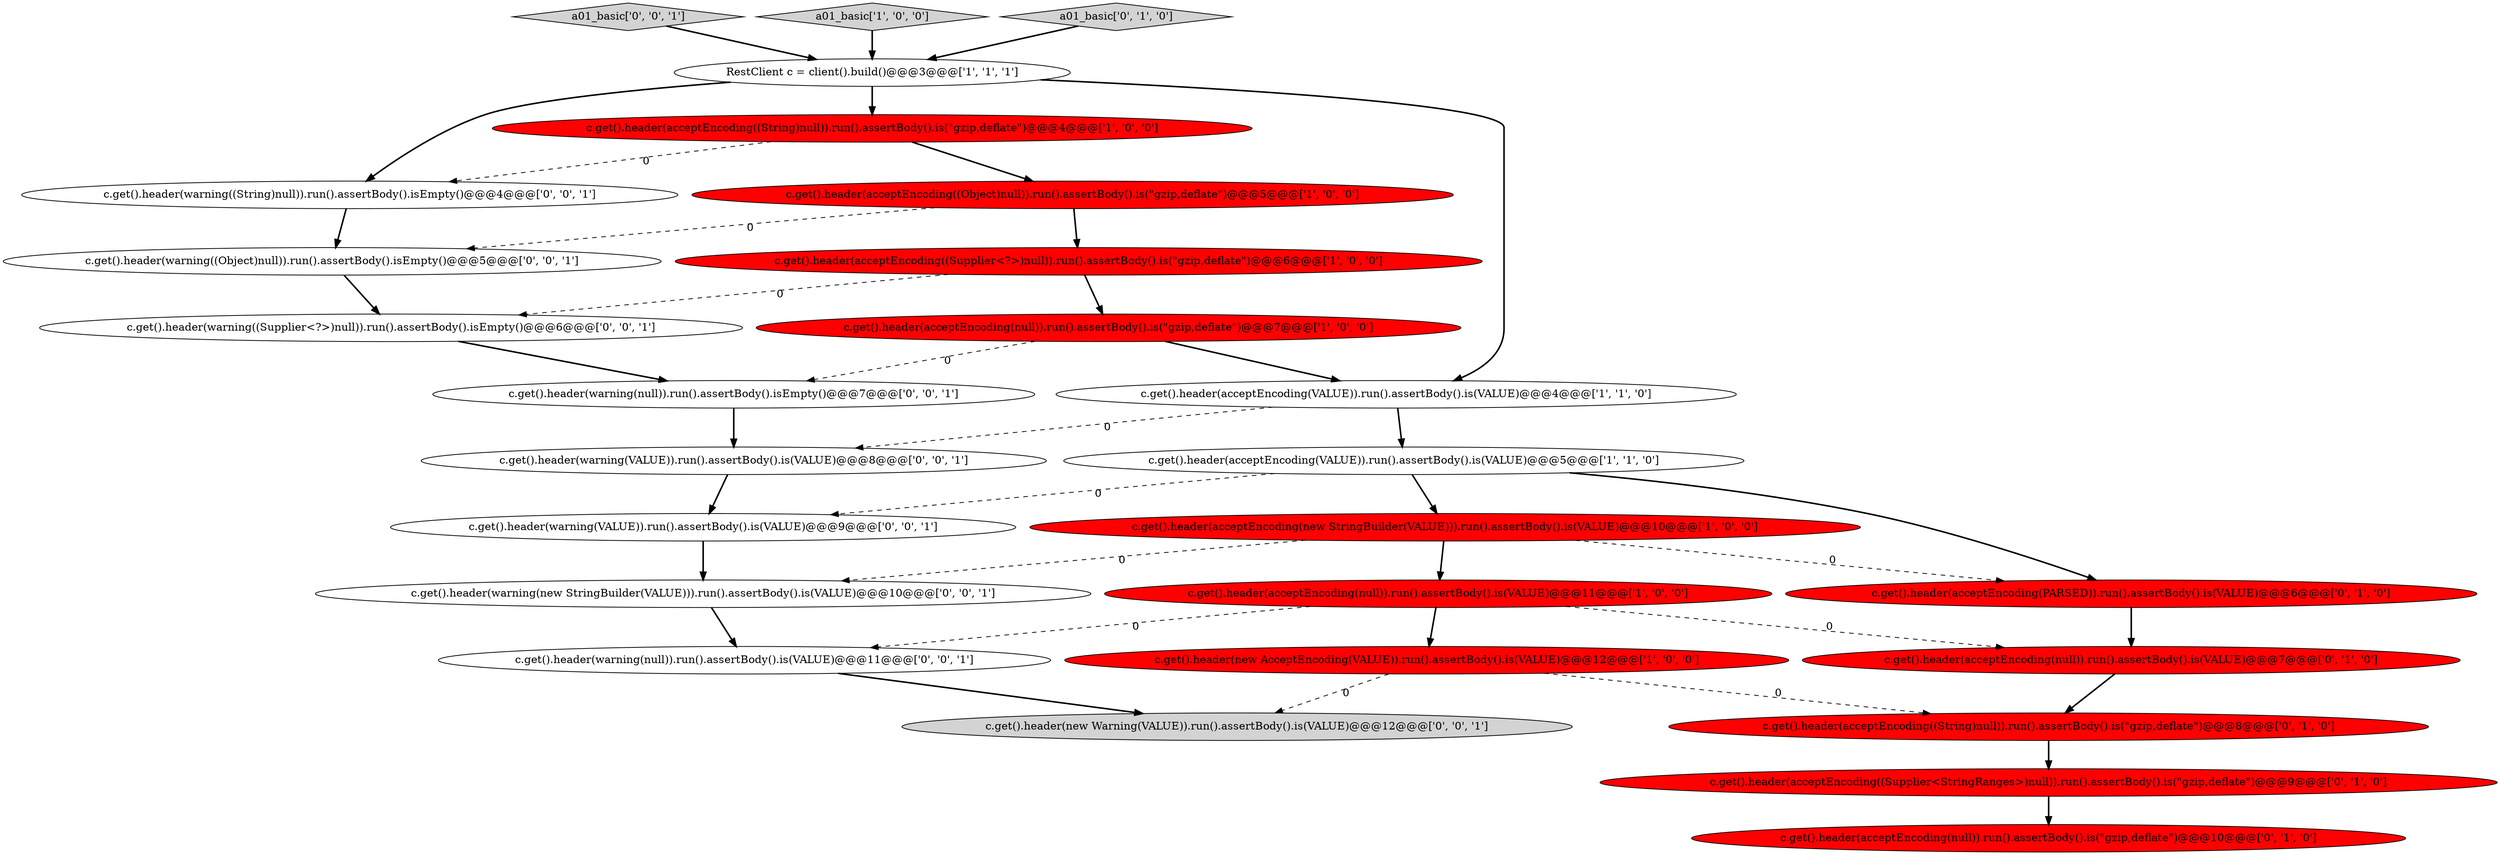 digraph {
19 [style = filled, label = "c.get().header(warning((String)null)).run().assertBody().isEmpty()@@@4@@@['0', '0', '1']", fillcolor = white, shape = ellipse image = "AAA0AAABBB3BBB"];
16 [style = filled, label = "c.get().header(acceptEncoding(null)).run().assertBody().is(\"gzip,deflate\")@@@10@@@['0', '1', '0']", fillcolor = red, shape = ellipse image = "AAA1AAABBB2BBB"];
5 [style = filled, label = "c.get().header(new AcceptEncoding(VALUE)).run().assertBody().is(VALUE)@@@12@@@['1', '0', '0']", fillcolor = red, shape = ellipse image = "AAA1AAABBB1BBB"];
18 [style = filled, label = "a01_basic['0', '0', '1']", fillcolor = lightgray, shape = diamond image = "AAA0AAABBB3BBB"];
17 [style = filled, label = "c.get().header(warning(null)).run().assertBody().isEmpty()@@@7@@@['0', '0', '1']", fillcolor = white, shape = ellipse image = "AAA0AAABBB3BBB"];
23 [style = filled, label = "c.get().header(warning(new StringBuilder(VALUE))).run().assertBody().is(VALUE)@@@10@@@['0', '0', '1']", fillcolor = white, shape = ellipse image = "AAA0AAABBB3BBB"];
0 [style = filled, label = "c.get().header(acceptEncoding((String)null)).run().assertBody().is(\"gzip,deflate\")@@@4@@@['1', '0', '0']", fillcolor = red, shape = ellipse image = "AAA1AAABBB1BBB"];
6 [style = filled, label = "c.get().header(acceptEncoding((Object)null)).run().assertBody().is(\"gzip,deflate\")@@@5@@@['1', '0', '0']", fillcolor = red, shape = ellipse image = "AAA1AAABBB1BBB"];
2 [style = filled, label = "a01_basic['1', '0', '0']", fillcolor = lightgray, shape = diamond image = "AAA0AAABBB1BBB"];
25 [style = filled, label = "c.get().header(warning((Supplier<?>)null)).run().assertBody().isEmpty()@@@6@@@['0', '0', '1']", fillcolor = white, shape = ellipse image = "AAA0AAABBB3BBB"];
7 [style = filled, label = "c.get().header(acceptEncoding(null)).run().assertBody().is(\"gzip,deflate\")@@@7@@@['1', '0', '0']", fillcolor = red, shape = ellipse image = "AAA1AAABBB1BBB"];
13 [style = filled, label = "c.get().header(acceptEncoding(null)).run().assertBody().is(VALUE)@@@7@@@['0', '1', '0']", fillcolor = red, shape = ellipse image = "AAA1AAABBB2BBB"];
4 [style = filled, label = "c.get().header(acceptEncoding(VALUE)).run().assertBody().is(VALUE)@@@5@@@['1', '1', '0']", fillcolor = white, shape = ellipse image = "AAA0AAABBB1BBB"];
8 [style = filled, label = "c.get().header(acceptEncoding(null)).run().assertBody().is(VALUE)@@@11@@@['1', '0', '0']", fillcolor = red, shape = ellipse image = "AAA1AAABBB1BBB"];
12 [style = filled, label = "c.get().header(acceptEncoding(PARSED)).run().assertBody().is(VALUE)@@@6@@@['0', '1', '0']", fillcolor = red, shape = ellipse image = "AAA1AAABBB2BBB"];
9 [style = filled, label = "RestClient c = client().build()@@@3@@@['1', '1', '1']", fillcolor = white, shape = ellipse image = "AAA0AAABBB1BBB"];
3 [style = filled, label = "c.get().header(acceptEncoding(new StringBuilder(VALUE))).run().assertBody().is(VALUE)@@@10@@@['1', '0', '0']", fillcolor = red, shape = ellipse image = "AAA1AAABBB1BBB"];
24 [style = filled, label = "c.get().header(new Warning(VALUE)).run().assertBody().is(VALUE)@@@12@@@['0', '0', '1']", fillcolor = lightgray, shape = ellipse image = "AAA0AAABBB3BBB"];
11 [style = filled, label = "c.get().header(acceptEncoding((Supplier<StringRanges>)null)).run().assertBody().is(\"gzip,deflate\")@@@9@@@['0', '1', '0']", fillcolor = red, shape = ellipse image = "AAA1AAABBB2BBB"];
21 [style = filled, label = "c.get().header(warning(VALUE)).run().assertBody().is(VALUE)@@@8@@@['0', '0', '1']", fillcolor = white, shape = ellipse image = "AAA0AAABBB3BBB"];
1 [style = filled, label = "c.get().header(acceptEncoding(VALUE)).run().assertBody().is(VALUE)@@@4@@@['1', '1', '0']", fillcolor = white, shape = ellipse image = "AAA0AAABBB1BBB"];
10 [style = filled, label = "c.get().header(acceptEncoding((Supplier<?>)null)).run().assertBody().is(\"gzip,deflate\")@@@6@@@['1', '0', '0']", fillcolor = red, shape = ellipse image = "AAA1AAABBB1BBB"];
15 [style = filled, label = "a01_basic['0', '1', '0']", fillcolor = lightgray, shape = diamond image = "AAA0AAABBB2BBB"];
22 [style = filled, label = "c.get().header(warning((Object)null)).run().assertBody().isEmpty()@@@5@@@['0', '0', '1']", fillcolor = white, shape = ellipse image = "AAA0AAABBB3BBB"];
20 [style = filled, label = "c.get().header(warning(VALUE)).run().assertBody().is(VALUE)@@@9@@@['0', '0', '1']", fillcolor = white, shape = ellipse image = "AAA0AAABBB3BBB"];
14 [style = filled, label = "c.get().header(acceptEncoding((String)null)).run().assertBody().is(\"gzip,deflate\")@@@8@@@['0', '1', '0']", fillcolor = red, shape = ellipse image = "AAA1AAABBB2BBB"];
26 [style = filled, label = "c.get().header(warning(null)).run().assertBody().is(VALUE)@@@11@@@['0', '0', '1']", fillcolor = white, shape = ellipse image = "AAA0AAABBB3BBB"];
11->16 [style = bold, label=""];
4->3 [style = bold, label=""];
22->25 [style = bold, label=""];
1->4 [style = bold, label=""];
5->14 [style = dashed, label="0"];
7->1 [style = bold, label=""];
9->0 [style = bold, label=""];
0->6 [style = bold, label=""];
7->17 [style = dashed, label="0"];
0->19 [style = dashed, label="0"];
5->24 [style = dashed, label="0"];
23->26 [style = bold, label=""];
1->21 [style = dashed, label="0"];
2->9 [style = bold, label=""];
26->24 [style = bold, label=""];
10->7 [style = bold, label=""];
25->17 [style = bold, label=""];
6->22 [style = dashed, label="0"];
8->13 [style = dashed, label="0"];
3->23 [style = dashed, label="0"];
12->13 [style = bold, label=""];
21->20 [style = bold, label=""];
3->12 [style = dashed, label="0"];
20->23 [style = bold, label=""];
8->5 [style = bold, label=""];
4->20 [style = dashed, label="0"];
15->9 [style = bold, label=""];
3->8 [style = bold, label=""];
6->10 [style = bold, label=""];
18->9 [style = bold, label=""];
4->12 [style = bold, label=""];
9->19 [style = bold, label=""];
9->1 [style = bold, label=""];
14->11 [style = bold, label=""];
13->14 [style = bold, label=""];
19->22 [style = bold, label=""];
17->21 [style = bold, label=""];
10->25 [style = dashed, label="0"];
8->26 [style = dashed, label="0"];
}
